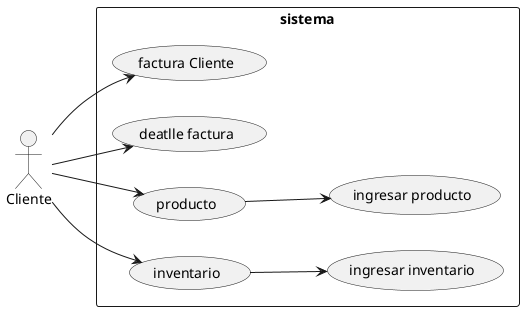 @startuml
left to right direction
actor Cliente as clien


rectangle "sistema" {
    usecase "factura Cliente" as Facturacleinte
    usecase "deatlle factura" as Dettalefactura
    usecase "producto" as Producto
    usecase "ingresar producto" as Ingresarproducto
    usecase "inventario" as Inventario
    usecase "ingresar inventario" as Ingresarinventario
    
}

clien --> Facturacleinte
clien --> Dettalefactura
clien --> Producto
Producto --> Ingresarproducto
clien --> Inventario
Inventario --> Ingresarinventario




@enduml